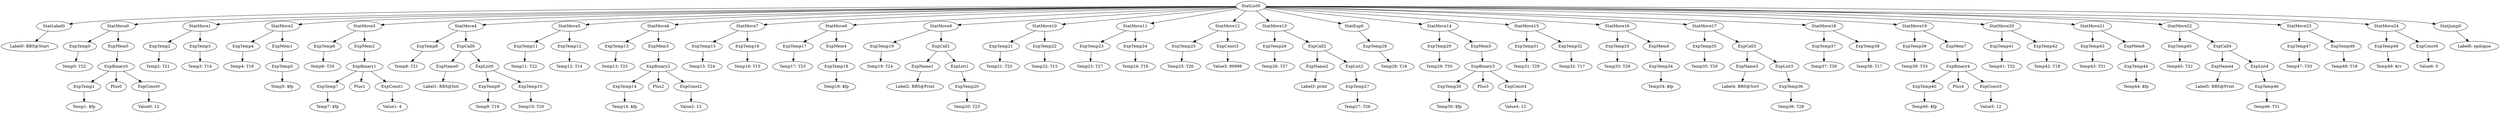 digraph {
	ordering = out;
	ExpConst6 -> "Value6: 0";
	StatMove24 -> ExpTemp49;
	StatMove24 -> ExpConst6;
	ExpTemp46 -> "Temp46: T31";
	ExpName4 -> "Label5: BBS@Print";
	ExpMem8 -> ExpTemp44;
	StatJump0 -> "Label6: epilogue";
	ExpTemp44 -> "Temp44: $fp";
	StatMove21 -> ExpTemp43;
	StatMove21 -> ExpMem8;
	ExpTemp43 -> "Temp43: T31";
	ExpTemp42 -> "Temp42: T18";
	StatMove20 -> ExpTemp41;
	StatMove20 -> ExpTemp42;
	StatMove2 -> ExpTemp4;
	StatMove2 -> ExpMem1;
	StatMove8 -> ExpTemp17;
	StatMove8 -> ExpMem4;
	StatMove0 -> ExpTemp0;
	StatMove0 -> ExpMem0;
	ExpTemp32 -> "Temp32: T17";
	ExpMem3 -> ExpBinary2;
	ExpTemp37 -> "Temp37: T30";
	ExpBinary2 -> ExpTemp14;
	ExpBinary2 -> Plus2;
	ExpBinary2 -> ExpConst2;
	ExpTemp19 -> "Temp19: T24";
	StatLabel0 -> "Label0: BBS@Start";
	ExpMem5 -> ExpBinary3;
	StatMove22 -> ExpTemp45;
	StatMove22 -> ExpCall4;
	StatMove6 -> ExpTemp13;
	StatMove6 -> ExpMem3;
	ExpTemp6 -> "Temp6: T20";
	ExpTemp16 -> "Temp16: T15";
	ExpTemp13 -> "Temp13: T25";
	ExpName1 -> "Label2: BBS@Print";
	ExpList0 -> ExpTemp9;
	ExpList0 -> ExpTemp10;
	ExpCall4 -> ExpName4;
	ExpCall4 -> ExpList4;
	ExpTemp9 -> "Temp9: T19";
	ExpTemp45 -> "Temp45: T32";
	ExpConst1 -> "Value1: 4";
	StatMove7 -> ExpTemp15;
	StatMove7 -> ExpTemp16;
	StatMove5 -> ExpTemp11;
	StatMove5 -> ExpTemp12;
	StatMove4 -> ExpTemp8;
	StatMove4 -> ExpCall0;
	ExpMem0 -> ExpBinary0;
	ExpBinary1 -> ExpTemp7;
	ExpBinary1 -> Plus1;
	ExpBinary1 -> ExpConst1;
	ExpCall3 -> ExpName3;
	ExpCall3 -> ExpList3;
	StatMove1 -> ExpTemp2;
	StatMove1 -> ExpTemp3;
	ExpTemp8 -> "Temp8: T21";
	ExpTemp18 -> "Temp18: $fp";
	ExpTemp31 -> "Temp31: T29";
	ExpTemp10 -> "Temp10: T20";
	ExpTemp2 -> "Temp2: T21";
	ExpConst0 -> "Value0: 12";
	ExpTemp48 -> "Temp48: T18";
	StatMove9 -> ExpTemp19;
	StatMove9 -> ExpCall1;
	ExpMem1 -> ExpTemp5;
	ExpTemp34 -> "Temp34: $fp";
	StatList0 -> StatLabel0;
	StatList0 -> StatMove0;
	StatList0 -> StatMove1;
	StatList0 -> StatMove2;
	StatList0 -> StatMove3;
	StatList0 -> StatMove4;
	StatList0 -> StatMove5;
	StatList0 -> StatMove6;
	StatList0 -> StatMove7;
	StatList0 -> StatMove8;
	StatList0 -> StatMove9;
	StatList0 -> StatMove10;
	StatList0 -> StatMove11;
	StatList0 -> StatMove12;
	StatList0 -> StatMove13;
	StatList0 -> StatExp0;
	StatList0 -> StatMove14;
	StatList0 -> StatMove15;
	StatList0 -> StatMove16;
	StatList0 -> StatMove17;
	StatList0 -> StatMove18;
	StatList0 -> StatMove19;
	StatList0 -> StatMove20;
	StatList0 -> StatMove21;
	StatList0 -> StatMove22;
	StatList0 -> StatMove23;
	StatList0 -> StatMove24;
	StatList0 -> StatJump0;
	ExpTemp0 -> "Temp0: T22";
	ExpTemp7 -> "Temp7: $fp";
	ExpTemp21 -> "Temp21: T25";
	ExpCall0 -> ExpName0;
	ExpCall0 -> ExpList0;
	StatMove14 -> ExpTemp29;
	StatMove14 -> ExpMem5;
	ExpTemp33 -> "Temp33: T28";
	ExpMem2 -> ExpBinary1;
	StatMove23 -> ExpTemp47;
	StatMove23 -> ExpTemp48;
	ExpTemp12 -> "Temp12: T14";
	ExpMem4 -> ExpTemp18;
	ExpBinary0 -> ExpTemp1;
	ExpBinary0 -> Plus0;
	ExpBinary0 -> ExpConst0;
	ExpTemp17 -> "Temp17: T23";
	ExpTemp23 -> "Temp23: T27";
	ExpTemp3 -> "Temp3: T14";
	StatMove12 -> ExpTemp25;
	StatMove12 -> ExpConst3;
	ExpTemp14 -> "Temp14: $fp";
	ExpTemp15 -> "Temp15: T24";
	StatMove19 -> ExpTemp39;
	StatMove19 -> ExpMem7;
	ExpTemp28 -> "Temp28: T16";
	ExpTemp5 -> "Temp5: $fp";
	ExpTemp11 -> "Temp11: T22";
	ExpConst2 -> "Value2: 12";
	StatExp0 -> ExpTemp28;
	StatMove3 -> ExpTemp6;
	StatMove3 -> ExpMem2;
	ExpTemp4 -> "Temp4: T19";
	ExpCall1 -> ExpName1;
	ExpCall1 -> ExpList1;
	ExpName0 -> "Label1: BBS@Init";
	ExpTemp20 -> "Temp20: T23";
	StatMove10 -> ExpTemp21;
	StatMove10 -> ExpTemp22;
	ExpTemp47 -> "Temp47: T33";
	ExpCall2 -> ExpName2;
	ExpCall2 -> ExpList2;
	StatMove11 -> ExpTemp23;
	StatMove11 -> ExpTemp24;
	ExpTemp24 -> "Temp24: T16";
	ExpMem6 -> ExpTemp34;
	ExpTemp25 -> "Temp25: T26";
	ExpConst3 -> "Value3: 99999";
	ExpTemp30 -> "Temp30: $fp";
	StatMove13 -> ExpTemp26;
	StatMove13 -> ExpCall2;
	ExpName2 -> "Label3: print";
	ExpList4 -> ExpTemp46;
	ExpTemp27 -> "Temp27: T26";
	ExpTemp22 -> "Temp22: T15";
	ExpList2 -> ExpTemp27;
	ExpTemp29 -> "Temp29: T30";
	ExpConst4 -> "Value4: 12";
	ExpTemp49 -> "Temp49: $rv";
	StatMove16 -> ExpTemp33;
	StatMove16 -> ExpMem6;
	ExpList1 -> ExpTemp20;
	ExpBinary4 -> ExpTemp40;
	ExpBinary4 -> Plus4;
	ExpBinary4 -> ExpConst5;
	ExpTemp1 -> "Temp1: $fp";
	ExpTemp35 -> "Temp35: T29";
	StatMove17 -> ExpTemp35;
	StatMove17 -> ExpCall3;
	ExpName3 -> "Label4: BBS@Sort";
	ExpTemp36 -> "Temp36: T28";
	ExpTemp40 -> "Temp40: $fp";
	ExpList3 -> ExpTemp36;
	StatMove18 -> ExpTemp37;
	StatMove18 -> ExpTemp38;
	ExpConst5 -> "Value5: 12";
	ExpTemp39 -> "Temp39: T33";
	ExpTemp38 -> "Temp38: T17";
	ExpBinary3 -> ExpTemp30;
	ExpBinary3 -> Plus3;
	ExpBinary3 -> ExpConst4;
	StatMove15 -> ExpTemp31;
	StatMove15 -> ExpTemp32;
	ExpMem7 -> ExpBinary4;
	ExpTemp26 -> "Temp26: T27";
	ExpTemp41 -> "Temp41: T32";
}

